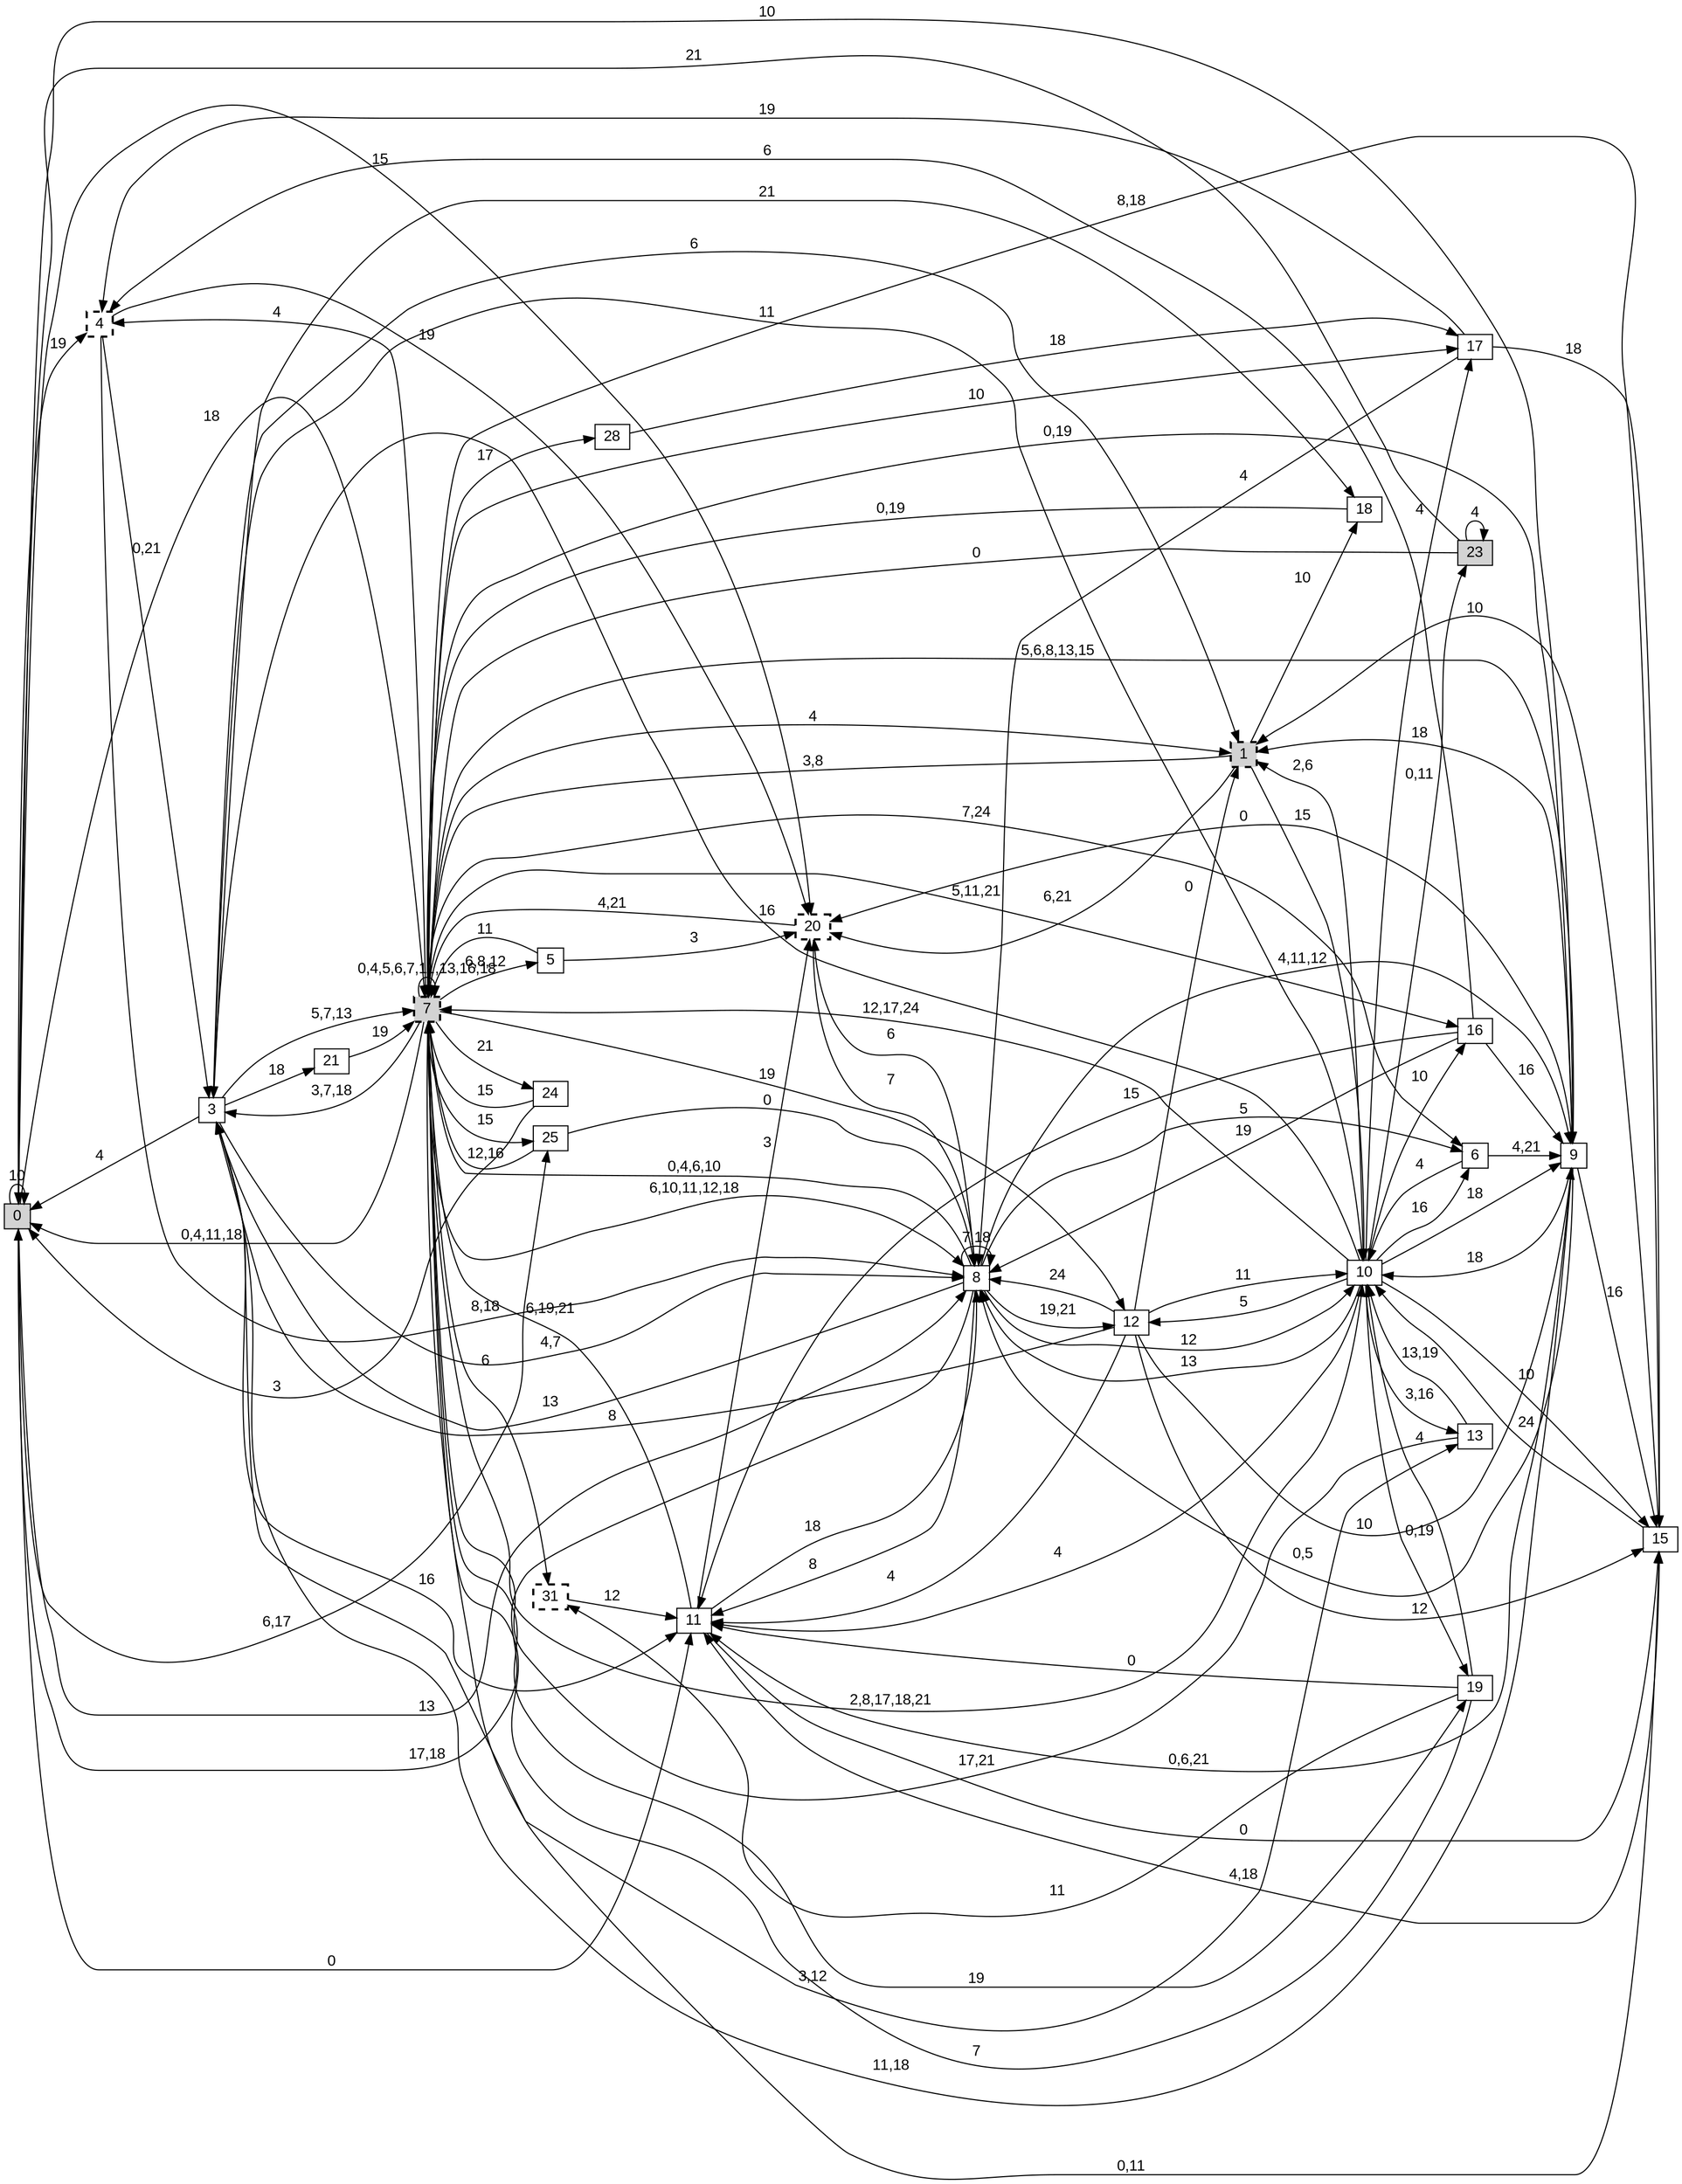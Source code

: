 digraph "NDFA" {
  rankdir=LR
  node [shape=box width=0.1 height=0.1 fontname=Arial]
  edge [fontname=Arial]
/* Estados */
 s0 [label="0" style="filled"] /* I:1 F:0 D:0 */
 s1 [label="1" style="filled,bold,dashed"] /* I:1 F:1 D:0 */
 s3 [label="3" ] /* I:0 F:0 D:0 */
 s4 [label="4" style="bold,dashed"] /* I:0 F:1 D:0 */
 s5 [label="5" ] /* I:0 F:0 D:0 */
 s6 [label="6" ] /* I:0 F:0 D:0 */
 s7 [label="7" style="filled,bold,dashed"] /* I:1 F:1 D:0 */
 s8 [label="8" ] /* I:0 F:0 D:0 */
 s9 [label="9" ] /* I:0 F:0 D:0 */
 s10 [label="10" ] /* I:0 F:0 D:0 */
 s11 [label="11" ] /* I:0 F:0 D:0 */
 s12 [label="12" ] /* I:0 F:0 D:0 */
 s13 [label="13" ] /* I:0 F:0 D:0 */
 s15 [label="15" ] /* I:0 F:0 D:0 */
 s16 [label="16" ] /* I:0 F:0 D:0 */
 s17 [label="17" ] /* I:0 F:0 D:0 */
 s18 [label="18" ] /* I:0 F:0 D:0 */
 s19 [label="19" ] /* I:0 F:0 D:0 */
 s20 [label="20" style="bold,dashed"] /* I:0 F:1 D:0 */
 s21 [label="21" ] /* I:0 F:0 D:0 */
 s23 [label="23" style="filled"] /* I:1 F:0 D:0 */
 s24 [label="24" ] /* I:0 F:0 D:0 */
 s25 [label="25" ] /* I:0 F:0 D:0 */
 s28 [label="28" ] /* I:0 F:0 D:0 */
 s31 [label="31" style="bold,dashed"] /* I:0 F:1 D:0 */
/* Transiciones */
  s0 -> s0 [label="10"]
  s0 -> s4 [label="19"]
  s0 -> s7 [label="18"]
  s0 -> s8 [label="13"]
  s0 -> s9 [label="10"]
  s0 -> s11 [label="0"]
  s0 -> s20 [label="15"]
  s0 -> s25 [label="6,17"]
  s1 -> s7 [label="3,8"]
  s1 -> s10 [label="15"]
  s1 -> s18 [label="10"]
  s1 -> s20 [label="6,21"]
  s3 -> s0 [label="4"]
  s3 -> s1 [label="6"]
  s3 -> s7 [label="5,7,13"]
  s3 -> s8 [label="4,7"]
  s3 -> s10 [label="11"]
  s3 -> s11 [label="16"]
  s3 -> s13 [label="3,12"]
  s3 -> s18 [label="21"]
  s3 -> s21 [label="18"]
  s4 -> s3 [label="0,21"]
  s4 -> s8 [label="8,18"]
  s4 -> s20 [label="19"]
  s5 -> s7 [label="11"]
  s5 -> s20 [label="3"]
  s6 -> s9 [label="4,21"]
  s6 -> s10 [label="4"]
  s7 -> s0 [label="0,4,11,18"]
  s7 -> s1 [label="4"]
  s7 -> s3 [label="3,7,18"]
  s7 -> s4 [label="4"]
  s7 -> s5 [label="6,8,12"]
  s7 -> s6 [label="7,24"]
  s7 -> s7 [label="0,4,5,6,7,11,13,16,18"]
  s7 -> s8 [label="6,10,11,12,18"]
  s7 -> s9 [label="0,19"]
  s7 -> s10 [label="2,8,17,18,21"]
  s7 -> s12 [label="19"]
  s7 -> s15 [label="0,11"]
  s7 -> s16 [label="5,11,21"]
  s7 -> s17 [label="10"]
  s7 -> s19 [label="19"]
  s7 -> s24 [label="21"]
  s7 -> s25 [label="15"]
  s7 -> s28 [label="17"]
  s7 -> s31 [label="6"]
  s8 -> s0 [label="17,18"]
  s8 -> s3 [label="13"]
  s8 -> s6 [label="5"]
  s8 -> s7 [label="0,4,6,10"]
  s8 -> s8 [label="7,18"]
  s8 -> s9 [label="4,11,12"]
  s8 -> s10 [label="12"]
  s8 -> s11 [label="8"]
  s8 -> s12 [label="19,21"]
  s8 -> s20 [label="6"]
  s9 -> s1 [label="18"]
  s9 -> s3 [label="11,18"]
  s9 -> s7 [label="5,6,8,13,15"]
  s9 -> s8 [label="0,5"]
  s9 -> s10 [label="18"]
  s9 -> s11 [label="0,6,21"]
  s9 -> s15 [label="16"]
  s9 -> s20 [label="0"]
  s10 -> s1 [label="2,6"]
  s10 -> s3 [label="16"]
  s10 -> s6 [label="16"]
  s10 -> s7 [label="12,17,24"]
  s10 -> s8 [label="13"]
  s10 -> s9 [label="18"]
  s10 -> s11 [label="4"]
  s10 -> s12 [label="5"]
  s10 -> s13 [label="3,16"]
  s10 -> s15 [label="10"]
  s10 -> s16 [label="10"]
  s10 -> s17 [label="4"]
  s10 -> s19 [label="0,19"]
  s10 -> s23 [label="0,11"]
  s11 -> s7 [label="6,19,21"]
  s11 -> s8 [label="18"]
  s11 -> s15 [label="0"]
  s11 -> s20 [label="3"]
  s12 -> s1 [label="0"]
  s12 -> s3 [label="8"]
  s12 -> s8 [label="24"]
  s12 -> s9 [label="10"]
  s12 -> s10 [label="11"]
  s12 -> s11 [label="4"]
  s12 -> s15 [label="12"]
  s13 -> s7 [label="17,21"]
  s13 -> s10 [label="13,19"]
  s15 -> s1 [label="10"]
  s15 -> s7 [label="8,18"]
  s15 -> s10 [label="24"]
  s15 -> s11 [label="4,18"]
  s16 -> s4 [label="6"]
  s16 -> s8 [label="19"]
  s16 -> s9 [label="16"]
  s16 -> s11 [label="15"]
  s17 -> s4 [label="19"]
  s17 -> s8 [label="4"]
  s17 -> s15 [label="18"]
  s18 -> s7 [label="0,19"]
  s19 -> s7 [label="7"]
  s19 -> s10 [label="4"]
  s19 -> s11 [label="0"]
  s19 -> s31 [label="11"]
  s20 -> s7 [label="4,21"]
  s20 -> s8 [label="7"]
  s21 -> s7 [label="19"]
  s23 -> s0 [label="21"]
  s23 -> s7 [label="0"]
  s23 -> s23 [label="4"]
  s24 -> s0 [label="3"]
  s24 -> s7 [label="15"]
  s25 -> s7 [label="12,16"]
  s25 -> s8 [label="0"]
  s28 -> s17 [label="18"]
  s31 -> s11 [label="12"]
}

